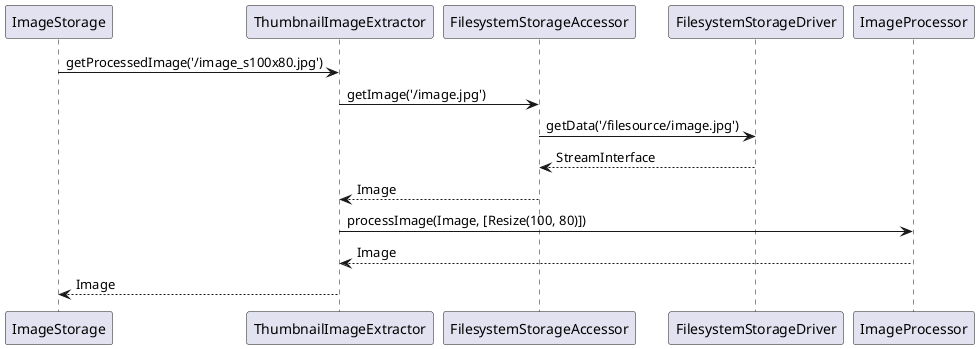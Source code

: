 @startuml

ImageStorage -> ThumbnailImageExtractor: getProcessedImage('/image_s100x80.jpg')
ThumbnailImageExtractor -> FilesystemStorageAccessor: getImage('/image.jpg')
FilesystemStorageAccessor -> FilesystemStorageDriver: getData('/filesource/image.jpg')
FilesystemStorageAccessor <-- FilesystemStorageDriver: StreamInterface
ThumbnailImageExtractor <-- FilesystemStorageAccessor: Image
ThumbnailImageExtractor -> ImageProcessor: processImage(Image, [Resize(100, 80)])
ThumbnailImageExtractor <-- ImageProcessor: Image
ImageStorage <-- ThumbnailImageExtractor: Image

@enduml
